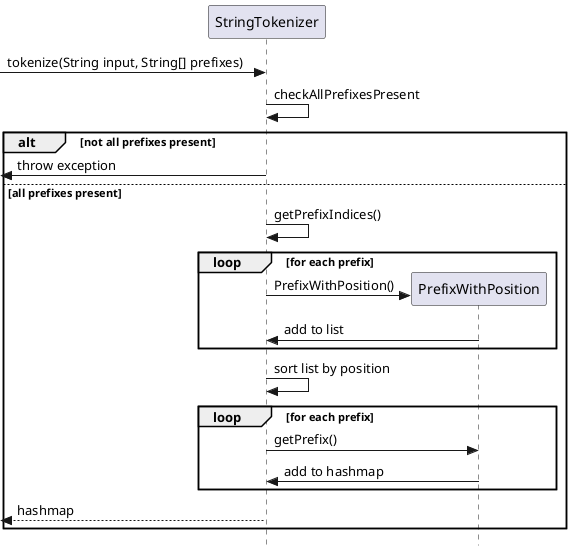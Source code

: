 @startuml

skinparam Style strictuml

[-> StringTokenizer: tokenize(String input, String[] prefixes)

StringTokenizer -> StringTokenizer: checkAllPrefixesPresent

alt not all prefixes present
    [<- StringTokenizer: throw exception
else all prefixes present

    StringTokenizer -> StringTokenizer: getPrefixIndices()
        loop for each prefix
            create PrefixWithPosition
            StringTokenizer -> PrefixWithPosition: PrefixWithPosition()
            StringTokenizer <- PrefixWithPosition: add to list
        end

    StringTokenizer -> StringTokenizer: sort list by position

        loop for each prefix
            StringTokenizer -> PrefixWithPosition: getPrefix()
            StringTokenizer <- PrefixWithPosition: add to hashmap
        end

    [<-- StringTokenizer: hashmap
end

@enduml